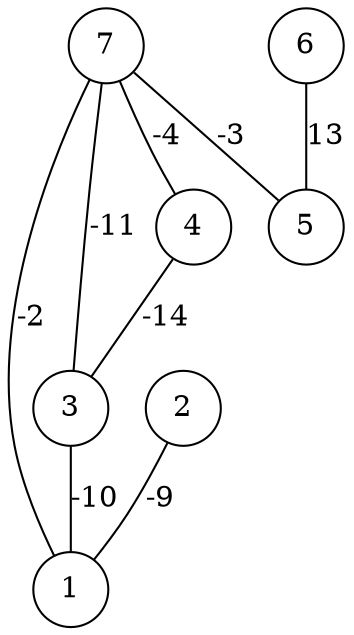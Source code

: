 graph { 
	 fontname="Helvetica,Arial,sans-serif" 
	 node [shape = circle]; 
	 7 -- 1 [label = "-2"];
	 7 -- 3 [label = "-11"];
	 7 -- 4 [label = "-4"];
	 7 -- 5 [label = "-3"];
	 6 -- 5 [label = "13"];
	 4 -- 3 [label = "-14"];
	 3 -- 1 [label = "-10"];
	 2 -- 1 [label = "-9"];
	 1;
	 2;
	 3;
	 4;
	 5;
	 6;
	 7;
}
